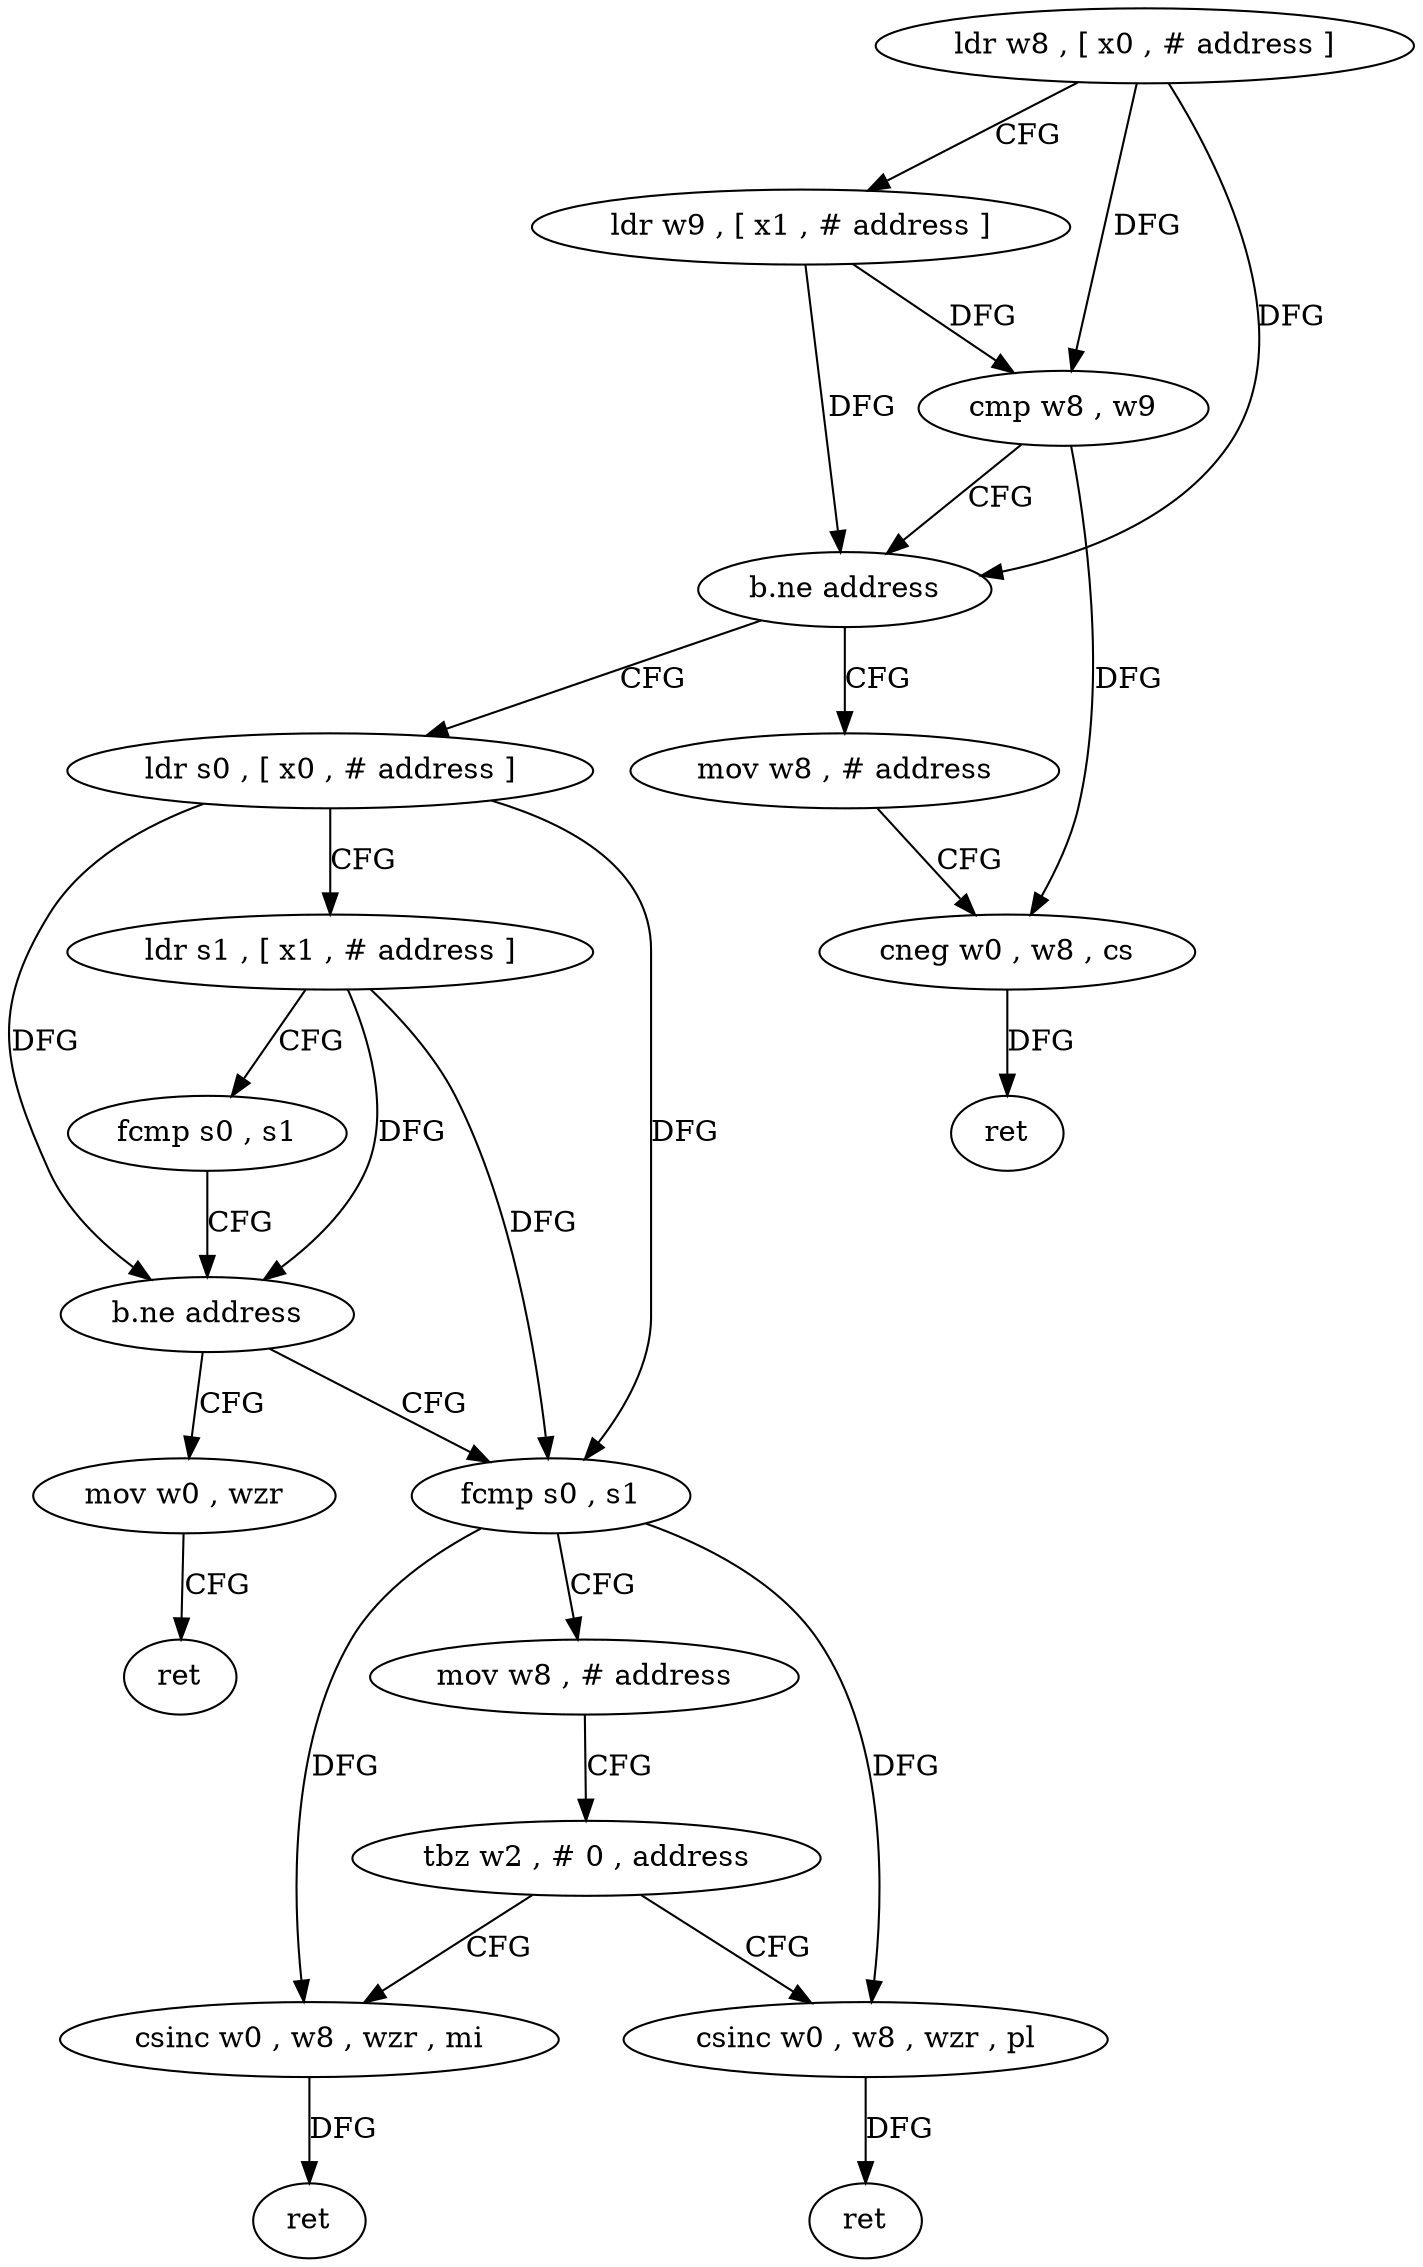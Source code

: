 digraph "func" {
"4227708" [label = "ldr w8 , [ x0 , # address ]" ]
"4227712" [label = "ldr w9 , [ x1 , # address ]" ]
"4227716" [label = "cmp w8 , w9" ]
"4227720" [label = "b.ne address" ]
"4227748" [label = "mov w8 , # address" ]
"4227724" [label = "ldr s0 , [ x0 , # address ]" ]
"4227752" [label = "cneg w0 , w8 , cs" ]
"4227756" [label = "ret" ]
"4227728" [label = "ldr s1 , [ x1 , # address ]" ]
"4227732" [label = "fcmp s0 , s1" ]
"4227736" [label = "b.ne address" ]
"4227760" [label = "fcmp s0 , s1" ]
"4227740" [label = "mov w0 , wzr" ]
"4227764" [label = "mov w8 , # address" ]
"4227768" [label = "tbz w2 , # 0 , address" ]
"4227780" [label = "csinc w0 , w8 , wzr , pl" ]
"4227772" [label = "csinc w0 , w8 , wzr , mi" ]
"4227744" [label = "ret" ]
"4227784" [label = "ret" ]
"4227776" [label = "ret" ]
"4227708" -> "4227712" [ label = "CFG" ]
"4227708" -> "4227716" [ label = "DFG" ]
"4227708" -> "4227720" [ label = "DFG" ]
"4227712" -> "4227716" [ label = "DFG" ]
"4227712" -> "4227720" [ label = "DFG" ]
"4227716" -> "4227720" [ label = "CFG" ]
"4227716" -> "4227752" [ label = "DFG" ]
"4227720" -> "4227748" [ label = "CFG" ]
"4227720" -> "4227724" [ label = "CFG" ]
"4227748" -> "4227752" [ label = "CFG" ]
"4227724" -> "4227728" [ label = "CFG" ]
"4227724" -> "4227736" [ label = "DFG" ]
"4227724" -> "4227760" [ label = "DFG" ]
"4227752" -> "4227756" [ label = "DFG" ]
"4227728" -> "4227732" [ label = "CFG" ]
"4227728" -> "4227736" [ label = "DFG" ]
"4227728" -> "4227760" [ label = "DFG" ]
"4227732" -> "4227736" [ label = "CFG" ]
"4227736" -> "4227760" [ label = "CFG" ]
"4227736" -> "4227740" [ label = "CFG" ]
"4227760" -> "4227764" [ label = "CFG" ]
"4227760" -> "4227780" [ label = "DFG" ]
"4227760" -> "4227772" [ label = "DFG" ]
"4227740" -> "4227744" [ label = "CFG" ]
"4227764" -> "4227768" [ label = "CFG" ]
"4227768" -> "4227780" [ label = "CFG" ]
"4227768" -> "4227772" [ label = "CFG" ]
"4227780" -> "4227784" [ label = "DFG" ]
"4227772" -> "4227776" [ label = "DFG" ]
}
